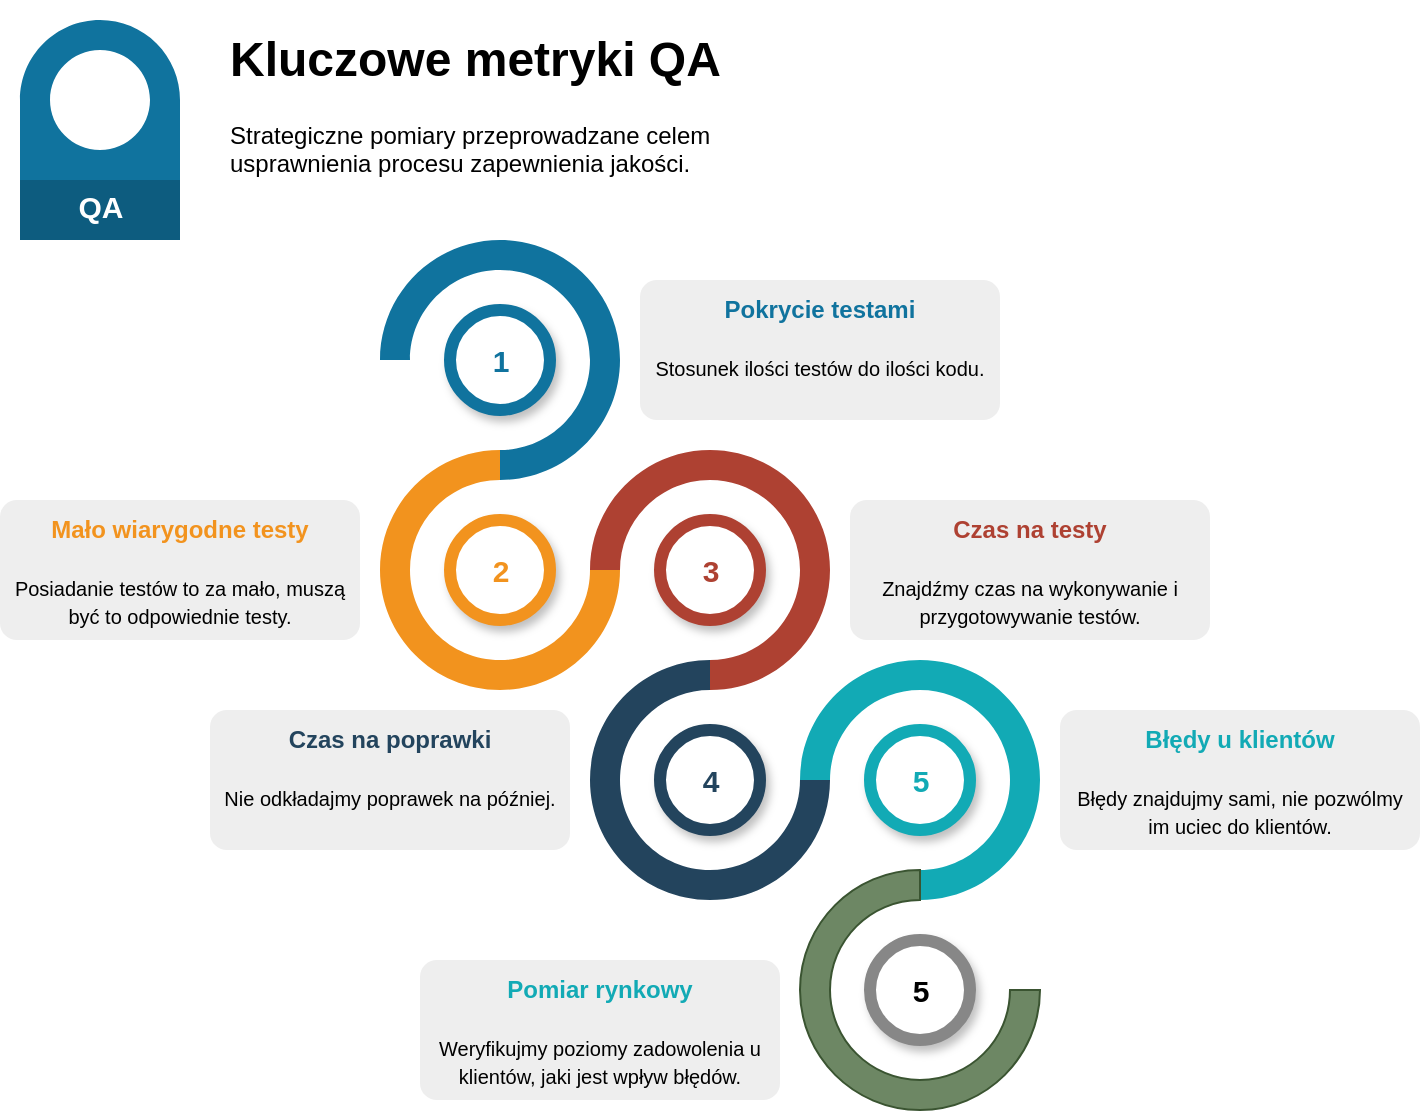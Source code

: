 <mxfile version="12.1.0" type="device" pages="1"><diagram id="-alGehv06Ne5qWBz5ol1" name="Page-1"><mxGraphModel dx="787" dy="499" grid="1" gridSize="10" guides="1" tooltips="1" connect="1" arrows="1" fold="1" page="1" pageScale="1" pageWidth="850" pageHeight="1100" math="0" shadow="0"><root><mxCell id="0"/><mxCell id="1" parent="0"/><mxCell id="a_2MvtwGroTDRo5KftGY-1" value="&lt;h1&gt;Kluczowe metryki QA&lt;/h1&gt;&lt;p&gt;Strategiczne pomiary przeprowadzane celem usprawnienia procesu zapewnienia jakości.&lt;/p&gt;" style="text;html=1;strokeColor=none;fillColor=none;spacing=5;spacingTop=-20;whiteSpace=wrap;overflow=hidden;rounded=0;" vertex="1" parent="1"><mxGeometry x="120" y="30" width="270" height="120" as="geometry"/></mxCell><mxCell id="a_2MvtwGroTDRo5KftGY-17" value="" style="verticalLabelPosition=bottom;verticalAlign=top;html=1;shape=mxgraph.basic.partConcEllipse;startAngle=0.75;endAngle=0.5;arcWidth=0.25;fillColor=#10739E;strokeColor=none;shadow=0;" vertex="1" parent="1"><mxGeometry x="200" y="140" width="120" height="120" as="geometry"/></mxCell><mxCell id="a_2MvtwGroTDRo5KftGY-18" value="" style="verticalLabelPosition=bottom;verticalAlign=top;html=1;shape=mxgraph.basic.partConcEllipse;startAngle=0.25;endAngle=0;arcWidth=0.25;fillColor=#F2931E;strokeColor=none;shadow=0;" vertex="1" parent="1"><mxGeometry x="200" y="245" width="120" height="120" as="geometry"/></mxCell><mxCell id="a_2MvtwGroTDRo5KftGY-19" value="" style="verticalLabelPosition=bottom;verticalAlign=top;html=1;shape=mxgraph.basic.partConcEllipse;startAngle=0.75;endAngle=0.5;arcWidth=0.25;fillColor=#AE4132;strokeColor=none;shadow=0;" vertex="1" parent="1"><mxGeometry x="305" y="245" width="120" height="120" as="geometry"/></mxCell><mxCell id="a_2MvtwGroTDRo5KftGY-20" value="" style="verticalLabelPosition=bottom;verticalAlign=top;html=1;shape=mxgraph.basic.partConcEllipse;startAngle=0.25;endAngle=0;arcWidth=0.25;fillColor=#23445D;strokeColor=none;shadow=0;" vertex="1" parent="1"><mxGeometry x="305" y="350" width="120" height="120" as="geometry"/></mxCell><mxCell id="a_2MvtwGroTDRo5KftGY-21" value="" style="verticalLabelPosition=bottom;verticalAlign=top;html=1;shape=mxgraph.basic.partConcEllipse;startAngle=0.75;endAngle=0.5;arcWidth=0.25;fillColor=#12AAB5;strokeColor=none;shadow=0;" vertex="1" parent="1"><mxGeometry x="410" y="350" width="120" height="120" as="geometry"/></mxCell><mxCell id="a_2MvtwGroTDRo5KftGY-32" value="" style="verticalLabelPosition=bottom;verticalAlign=top;html=1;shape=mxgraph.basic.partConcEllipse;startAngle=0.75;endAngle=0.5;arcWidth=0.25;fillColor=#6d8764;strokeColor=#3A5431;shadow=0;rotation=-180;fontColor=#ffffff;" vertex="1" parent="1"><mxGeometry x="410" y="455" width="120" height="120" as="geometry"/></mxCell><mxCell id="a_2MvtwGroTDRo5KftGY-22" value="1" style="shape=ellipse;strokeWidth=6;fillColor=#ffffff;strokeColor=#10739E;fontSize=15;html=1;fontStyle=1;fontColor=#10739E;shadow=1;" vertex="1" parent="1"><mxGeometry x="235" y="175" width="50" height="50" as="geometry"/></mxCell><mxCell id="a_2MvtwGroTDRo5KftGY-23" value="2" style="shape=ellipse;strokeWidth=6;fillColor=#ffffff;strokeColor=#F2931E;fontSize=15;html=1;fontStyle=1;fontColor=#F2931E;shadow=1;" vertex="1" parent="1"><mxGeometry x="235" y="280" width="50" height="50" as="geometry"/></mxCell><mxCell id="a_2MvtwGroTDRo5KftGY-24" value="3" style="shape=ellipse;strokeWidth=6;fillColor=#ffffff;strokeColor=#AE4132;fontSize=15;html=1;fontStyle=1;fontColor=#AE4132;shadow=1;" vertex="1" parent="1"><mxGeometry x="340" y="280" width="50" height="50" as="geometry"/></mxCell><mxCell id="a_2MvtwGroTDRo5KftGY-25" value="4" style="shape=ellipse;strokeWidth=6;fillColor=#ffffff;strokeColor=#23445D;fontSize=15;html=1;fontStyle=1;fontColor=#23445D;shadow=1;" vertex="1" parent="1"><mxGeometry x="340" y="385" width="50" height="50" as="geometry"/></mxCell><mxCell id="a_2MvtwGroTDRo5KftGY-26" value="5" style="shape=ellipse;strokeWidth=6;fillColor=#ffffff;strokeColor=#12AAB5;fontSize=15;html=1;fontStyle=1;fontColor=#12AAB5;shadow=1;" vertex="1" parent="1"><mxGeometry x="445" y="385" width="50" height="50" as="geometry"/></mxCell><mxCell id="a_2MvtwGroTDRo5KftGY-27" value="&lt;font&gt;&lt;font style=&quot;font-size: 12px&quot; color=&quot;#10739E&quot;&gt;&lt;b&gt;Pokrycie testami&lt;/b&gt;&lt;/font&gt;&lt;br&gt;&lt;br&gt;&lt;font size=&quot;1&quot;&gt;Stosunek ilości testów do ilości kodu.&lt;/font&gt;&lt;br&gt;&lt;/font&gt;" style="rounded=1;strokeColor=none;fillColor=#EEEEEE;align=center;arcSize=12;verticalAlign=top;whiteSpace=wrap;html=1;fontSize=12;spacing=3;shadow=0;" vertex="1" parent="1"><mxGeometry x="330" y="160" width="180" height="70" as="geometry"/></mxCell><mxCell id="a_2MvtwGroTDRo5KftGY-28" value="&lt;font style=&quot;font-size: 10px&quot;&gt;&lt;font style=&quot;font-size: 12px&quot; color=&quot;#F2931E&quot;&gt;&lt;b&gt;Mało wiarygodne testy&lt;/b&gt;&lt;/font&gt;&lt;br&gt;&lt;br&gt;&lt;font size=&quot;1&quot;&gt;Posiadanie testów to za mało, muszą być to odpowiednie testy.&lt;/font&gt;&lt;/font&gt;" style="rounded=1;strokeColor=none;fillColor=#EEEEEE;align=center;arcSize=12;verticalAlign=top;whiteSpace=wrap;html=1;fontSize=12;spacing=3;shadow=0;" vertex="1" parent="1"><mxGeometry x="10" y="270" width="180" height="70" as="geometry"/></mxCell><mxCell id="a_2MvtwGroTDRo5KftGY-29" value="&lt;font style=&quot;font-size: 10px&quot;&gt;&lt;font style=&quot;font-size: 12px&quot; color=&quot;#AE4132&quot;&gt;&lt;b&gt;Czas na testy&lt;/b&gt;&lt;/font&gt;&lt;br&gt;&lt;br&gt;&lt;font size=&quot;1&quot;&gt;Znajdźmy czas na wykonywanie i przygotowywanie testów.&lt;/font&gt;&lt;/font&gt;" style="rounded=1;strokeColor=none;fillColor=#EEEEEE;align=center;arcSize=12;verticalAlign=top;whiteSpace=wrap;html=1;fontSize=12;spacing=3;shadow=0;" vertex="1" parent="1"><mxGeometry x="435" y="270" width="180" height="70" as="geometry"/></mxCell><mxCell id="a_2MvtwGroTDRo5KftGY-30" value="&lt;font style=&quot;font-size: 10px&quot;&gt;&lt;font style=&quot;font-size: 12px&quot; color=&quot;#23445D&quot;&gt;&lt;b&gt;Czas na poprawki&lt;/b&gt;&lt;/font&gt;&lt;br&gt;&lt;br&gt;&lt;font size=&quot;1&quot;&gt;Nie odkładajmy poprawek na później.&lt;/font&gt;&lt;/font&gt;" style="rounded=1;strokeColor=none;fillColor=#EEEEEE;align=center;arcSize=12;verticalAlign=top;whiteSpace=wrap;html=1;fontSize=12;spacing=3;shadow=0;" vertex="1" parent="1"><mxGeometry x="115" y="375" width="180" height="70" as="geometry"/></mxCell><mxCell id="a_2MvtwGroTDRo5KftGY-31" value="&lt;font&gt;&lt;font color=&quot;#12aab5&quot;&gt;&lt;b&gt;Błędy u klientów&lt;/b&gt;&lt;/font&gt;&lt;br&gt;&lt;br&gt;&lt;span style=&quot;font-size: 10px&quot;&gt;Błędy znajdujmy sami, nie pozwólmy im uciec do klientów.&lt;/span&gt;&lt;br&gt;&lt;/font&gt;" style="rounded=1;strokeColor=none;fillColor=#EEEEEE;align=center;arcSize=12;verticalAlign=top;whiteSpace=wrap;html=1;fontSize=12;spacing=3;shadow=0;" vertex="1" parent="1"><mxGeometry x="540" y="375" width="180" height="70" as="geometry"/></mxCell><mxCell id="a_2MvtwGroTDRo5KftGY-34" value="&lt;font&gt;&lt;font color=&quot;#12aab5&quot;&gt;&lt;b&gt;Pomiar rynkowy&lt;/b&gt;&lt;/font&gt;&lt;br&gt;&lt;br&gt;&lt;font size=&quot;1&quot; style=&quot;font-size: 10px&quot;&gt;Weryfikujmy poziomy zadowolenia u klientów, jaki jest wpływ błędów.&lt;/font&gt;&lt;/font&gt;" style="rounded=1;strokeColor=none;fillColor=#EEEEEE;align=center;arcSize=12;verticalAlign=top;whiteSpace=wrap;html=1;fontSize=12;spacing=3;shadow=0;" vertex="1" parent="1"><mxGeometry x="220" y="500" width="180" height="70" as="geometry"/></mxCell><mxCell id="a_2MvtwGroTDRo5KftGY-35" value="5" style="shape=ellipse;strokeWidth=6;fontSize=15;html=1;fontStyle=1;shadow=1;strokeColor=#878787;" vertex="1" parent="1"><mxGeometry x="445" y="490" width="50" height="50" as="geometry"/></mxCell><mxCell id="a_2MvtwGroTDRo5KftGY-36" value="&lt;br&gt;QA" style="verticalLabelPosition=middle;verticalAlign=bottom;html=1;shape=mxgraph.infographic.circularDial;dy=15;fillColor=#10739E;strokeColor=none;labelPosition=center;align=center;fontColor=#FFFFFF;fontStyle=1;fontSize=15;spacingBottom=5;" vertex="1" parent="1"><mxGeometry x="20" y="30" width="80" height="110.0" as="geometry"/></mxCell></root></mxGraphModel></diagram></mxfile>
